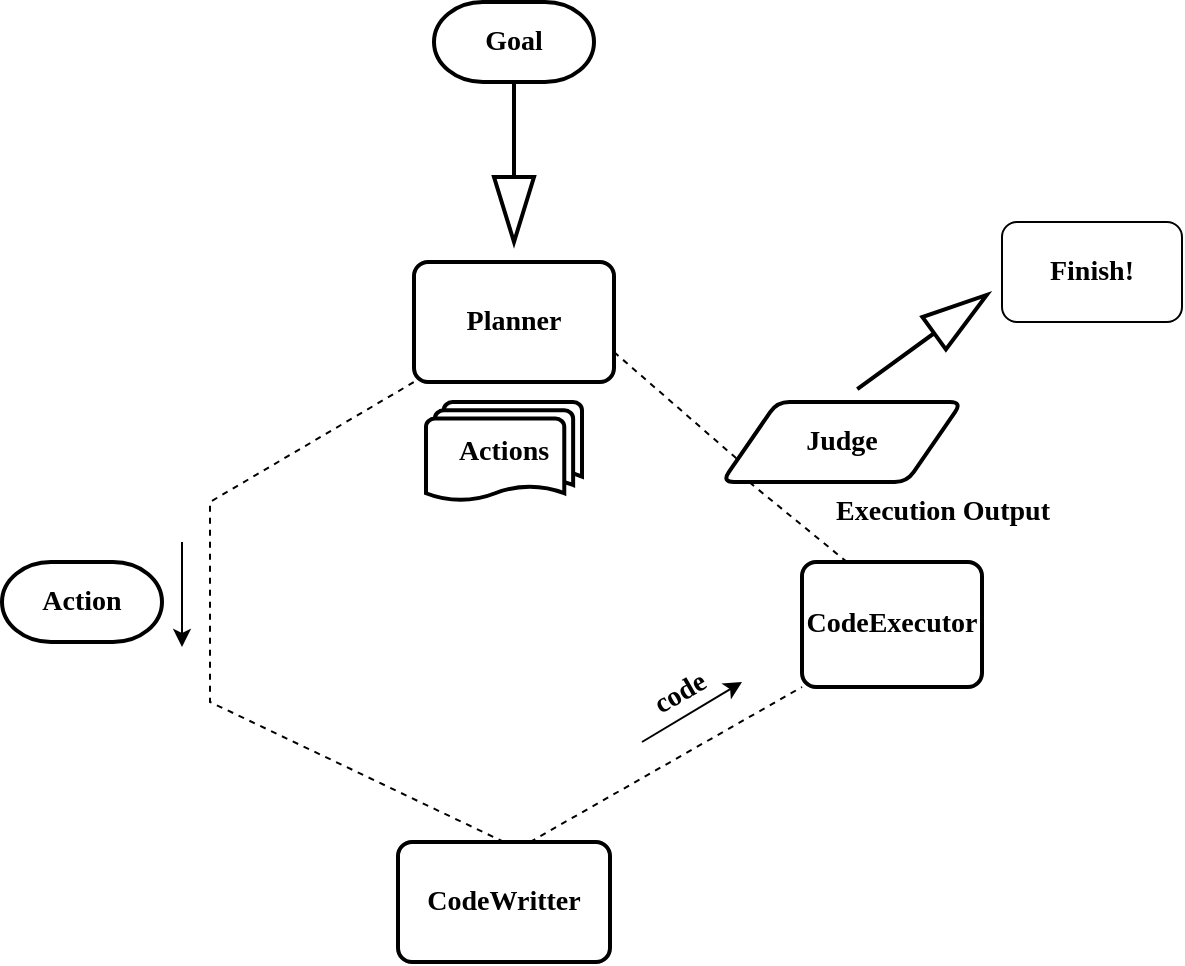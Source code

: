 <mxfile version="24.5.4" type="github">
  <diagram name="第 1 页" id="i_Yt3JVofYldZrW5rh_k">
    <mxGraphModel dx="946" dy="601" grid="1" gridSize="10" guides="1" tooltips="1" connect="1" arrows="1" fold="1" page="1" pageScale="1" pageWidth="827" pageHeight="1169" math="0" shadow="0">
      <root>
        <mxCell id="0" />
        <mxCell id="1" parent="0" />
        <mxCell id="VscqlAjLIQnIuMmFfXEB-2" value="CodeWritter" style="rounded=1;whiteSpace=wrap;html=1;absoluteArcSize=1;arcSize=14;strokeWidth=2;fontFamily=Comic Sans MS;fontStyle=1;fontSize=14;" vertex="1" parent="1">
          <mxGeometry x="298" y="640" width="106" height="60" as="geometry" />
        </mxCell>
        <mxCell id="VscqlAjLIQnIuMmFfXEB-3" value="CodeExecutor" style="rounded=1;whiteSpace=wrap;html=1;absoluteArcSize=1;arcSize=14;strokeWidth=2;fontFamily=Comic Sans MS;fontStyle=1;fontSize=14;" vertex="1" parent="1">
          <mxGeometry x="500" y="500" width="90" height="62.5" as="geometry" />
        </mxCell>
        <mxCell id="VscqlAjLIQnIuMmFfXEB-4" value="Planner" style="rounded=1;whiteSpace=wrap;html=1;absoluteArcSize=1;arcSize=14;strokeWidth=2;fontFamily=Comic Sans MS;fontStyle=1;fontSize=14;" vertex="1" parent="1">
          <mxGeometry x="306" y="350" width="100" height="60" as="geometry" />
        </mxCell>
        <mxCell id="VscqlAjLIQnIuMmFfXEB-5" value="" style="verticalLabelPosition=bottom;verticalAlign=top;html=1;strokeWidth=2;shape=mxgraph.arrows2.arrow;dy=1;dx=32.5;notch=0;rotation=90;fontFamily=Comic Sans MS;fontStyle=1;fontSize=14;" vertex="1" parent="1">
          <mxGeometry x="316" y="290" width="80" height="20" as="geometry" />
        </mxCell>
        <mxCell id="VscqlAjLIQnIuMmFfXEB-14" value="Goal" style="strokeWidth=2;html=1;shape=mxgraph.flowchart.terminator;whiteSpace=wrap;fontFamily=Comic Sans MS;fontStyle=1;fontSize=14;" vertex="1" parent="1">
          <mxGeometry x="316" y="220" width="80" height="40" as="geometry" />
        </mxCell>
        <mxCell id="VscqlAjLIQnIuMmFfXEB-19" value="" style="endArrow=True;dashed=1;html=1;rounded=0;exitX=0.5;exitY=0;exitDx=0;exitDy=0;entryX=0;entryY=1;entryDx=0;entryDy=0;fontFamily=Comic Sans MS;fontStyle=1;fontSize=14;" edge="1" parent="1" source="VscqlAjLIQnIuMmFfXEB-2" target="VscqlAjLIQnIuMmFfXEB-4">
          <mxGeometry width="50" height="50" relative="1" as="geometry">
            <mxPoint x="372.58" y="661.75" as="sourcePoint" />
            <mxPoint x="260" y="430" as="targetPoint" />
            <Array as="points">
              <mxPoint x="204" y="570" />
              <mxPoint x="204" y="470" />
            </Array>
          </mxGeometry>
        </mxCell>
        <mxCell id="VscqlAjLIQnIuMmFfXEB-24" value="" style="endArrow=classic;html=1;rounded=0;fontFamily=Comic Sans MS;fontStyle=1;fontSize=14;" edge="1" parent="1">
          <mxGeometry width="50" height="50" relative="1" as="geometry">
            <mxPoint x="190" y="490" as="sourcePoint" />
            <mxPoint x="190" y="542.5" as="targetPoint" />
          </mxGeometry>
        </mxCell>
        <mxCell id="VscqlAjLIQnIuMmFfXEB-26" value="" style="endArrow=classic;html=1;rounded=0;fontFamily=Comic Sans MS;fontStyle=1;fontSize=14;" edge="1" parent="1">
          <mxGeometry width="50" height="50" relative="1" as="geometry">
            <mxPoint x="420" y="590" as="sourcePoint" />
            <mxPoint x="470" y="560" as="targetPoint" />
          </mxGeometry>
        </mxCell>
        <mxCell id="VscqlAjLIQnIuMmFfXEB-27" value="code" style="text;html=1;align=center;verticalAlign=middle;resizable=0;points=[];autosize=1;strokeColor=none;fillColor=none;rotation=-30;fontFamily=Comic Sans MS;fontStyle=1;fontSize=14;" vertex="1" parent="1">
          <mxGeometry x="414" y="551.25" width="50" height="30" as="geometry" />
        </mxCell>
        <mxCell id="VscqlAjLIQnIuMmFfXEB-29" value="Actions" style="strokeWidth=2;html=1;shape=mxgraph.flowchart.multi-document;whiteSpace=wrap;fontFamily=Comic Sans MS;fontStyle=1;fontSize=14;" vertex="1" parent="1">
          <mxGeometry x="312" y="420" width="78" height="50" as="geometry" />
        </mxCell>
        <mxCell id="VscqlAjLIQnIuMmFfXEB-30" value="Action" style="strokeWidth=2;html=1;shape=mxgraph.flowchart.terminator;whiteSpace=wrap;fontFamily=Comic Sans MS;fontStyle=1;fontSize=14;" vertex="1" parent="1">
          <mxGeometry x="100" y="500" width="80" height="40" as="geometry" />
        </mxCell>
        <mxCell id="VscqlAjLIQnIuMmFfXEB-32" value="Execution Output" style="text;html=1;align=center;verticalAlign=middle;resizable=0;points=[];autosize=1;strokeColor=none;fillColor=none;fontFamily=Comic Sans MS;fontStyle=1;fontSize=14;" vertex="1" parent="1">
          <mxGeometry x="500" y="460" width="140" height="30" as="geometry" />
        </mxCell>
        <mxCell id="VscqlAjLIQnIuMmFfXEB-33" value="Judge" style="shape=parallelogram;html=1;strokeWidth=2;perimeter=parallelogramPerimeter;whiteSpace=wrap;rounded=1;arcSize=12;size=0.23;fontFamily=Comic Sans MS;fontStyle=1;fontSize=14;" vertex="1" parent="1">
          <mxGeometry x="460" y="420" width="120" height="40" as="geometry" />
        </mxCell>
        <mxCell id="VscqlAjLIQnIuMmFfXEB-34" value="" style="endArrow=none;dashed=1;html=1;rounded=0;entryX=0;entryY=1;entryDx=0;entryDy=0;fontFamily=Comic Sans MS;fontStyle=1;fontSize=14;" edge="1" parent="1" target="VscqlAjLIQnIuMmFfXEB-3">
          <mxGeometry width="50" height="50" relative="1" as="geometry">
            <mxPoint x="364" y="640" as="sourcePoint" />
            <mxPoint x="414" y="590" as="targetPoint" />
          </mxGeometry>
        </mxCell>
        <mxCell id="VscqlAjLIQnIuMmFfXEB-35" value="" style="endArrow=none;dashed=1;html=1;rounded=0;entryX=0.118;entryY=1.013;entryDx=0;entryDy=0;exitX=0.25;exitY=0;exitDx=0;exitDy=0;fontFamily=Comic Sans MS;fontStyle=1;fontSize=14;entryPerimeter=0;" edge="1" parent="1" source="VscqlAjLIQnIuMmFfXEB-3" target="VscqlAjLIQnIuMmFfXEB-33">
          <mxGeometry width="50" height="50" relative="1" as="geometry">
            <mxPoint x="720" y="520" as="sourcePoint" />
            <mxPoint x="770" y="470" as="targetPoint" />
          </mxGeometry>
        </mxCell>
        <mxCell id="VscqlAjLIQnIuMmFfXEB-36" value="" style="endArrow=none;dashed=1;html=1;rounded=0;entryX=0;entryY=0.75;entryDx=0;entryDy=0;exitX=1;exitY=0.75;exitDx=0;exitDy=0;fontFamily=Comic Sans MS;fontStyle=1;fontSize=14;" edge="1" parent="1" source="VscqlAjLIQnIuMmFfXEB-4" target="VscqlAjLIQnIuMmFfXEB-33">
          <mxGeometry width="50" height="50" relative="1" as="geometry">
            <mxPoint x="440" y="370" as="sourcePoint" />
            <mxPoint x="490" y="320" as="targetPoint" />
          </mxGeometry>
        </mxCell>
        <mxCell id="VscqlAjLIQnIuMmFfXEB-37" value="" style="verticalLabelPosition=bottom;verticalAlign=top;html=1;strokeWidth=2;shape=mxgraph.arrows2.arrow;dy=1;dx=32.5;notch=0;rotation=-36;fontFamily=Comic Sans MS;fontStyle=1;fontSize=14;" vertex="1" parent="1">
          <mxGeometry x="520" y="380" width="80" height="20" as="geometry" />
        </mxCell>
        <mxCell id="VscqlAjLIQnIuMmFfXEB-38" value="Finish!" style="rounded=1;whiteSpace=wrap;html=1;fontFamily=Comic Sans MS;fontStyle=1;fontSize=14;" vertex="1" parent="1">
          <mxGeometry x="600" y="330" width="90" height="50" as="geometry" />
        </mxCell>
      </root>
    </mxGraphModel>
  </diagram>
</mxfile>

